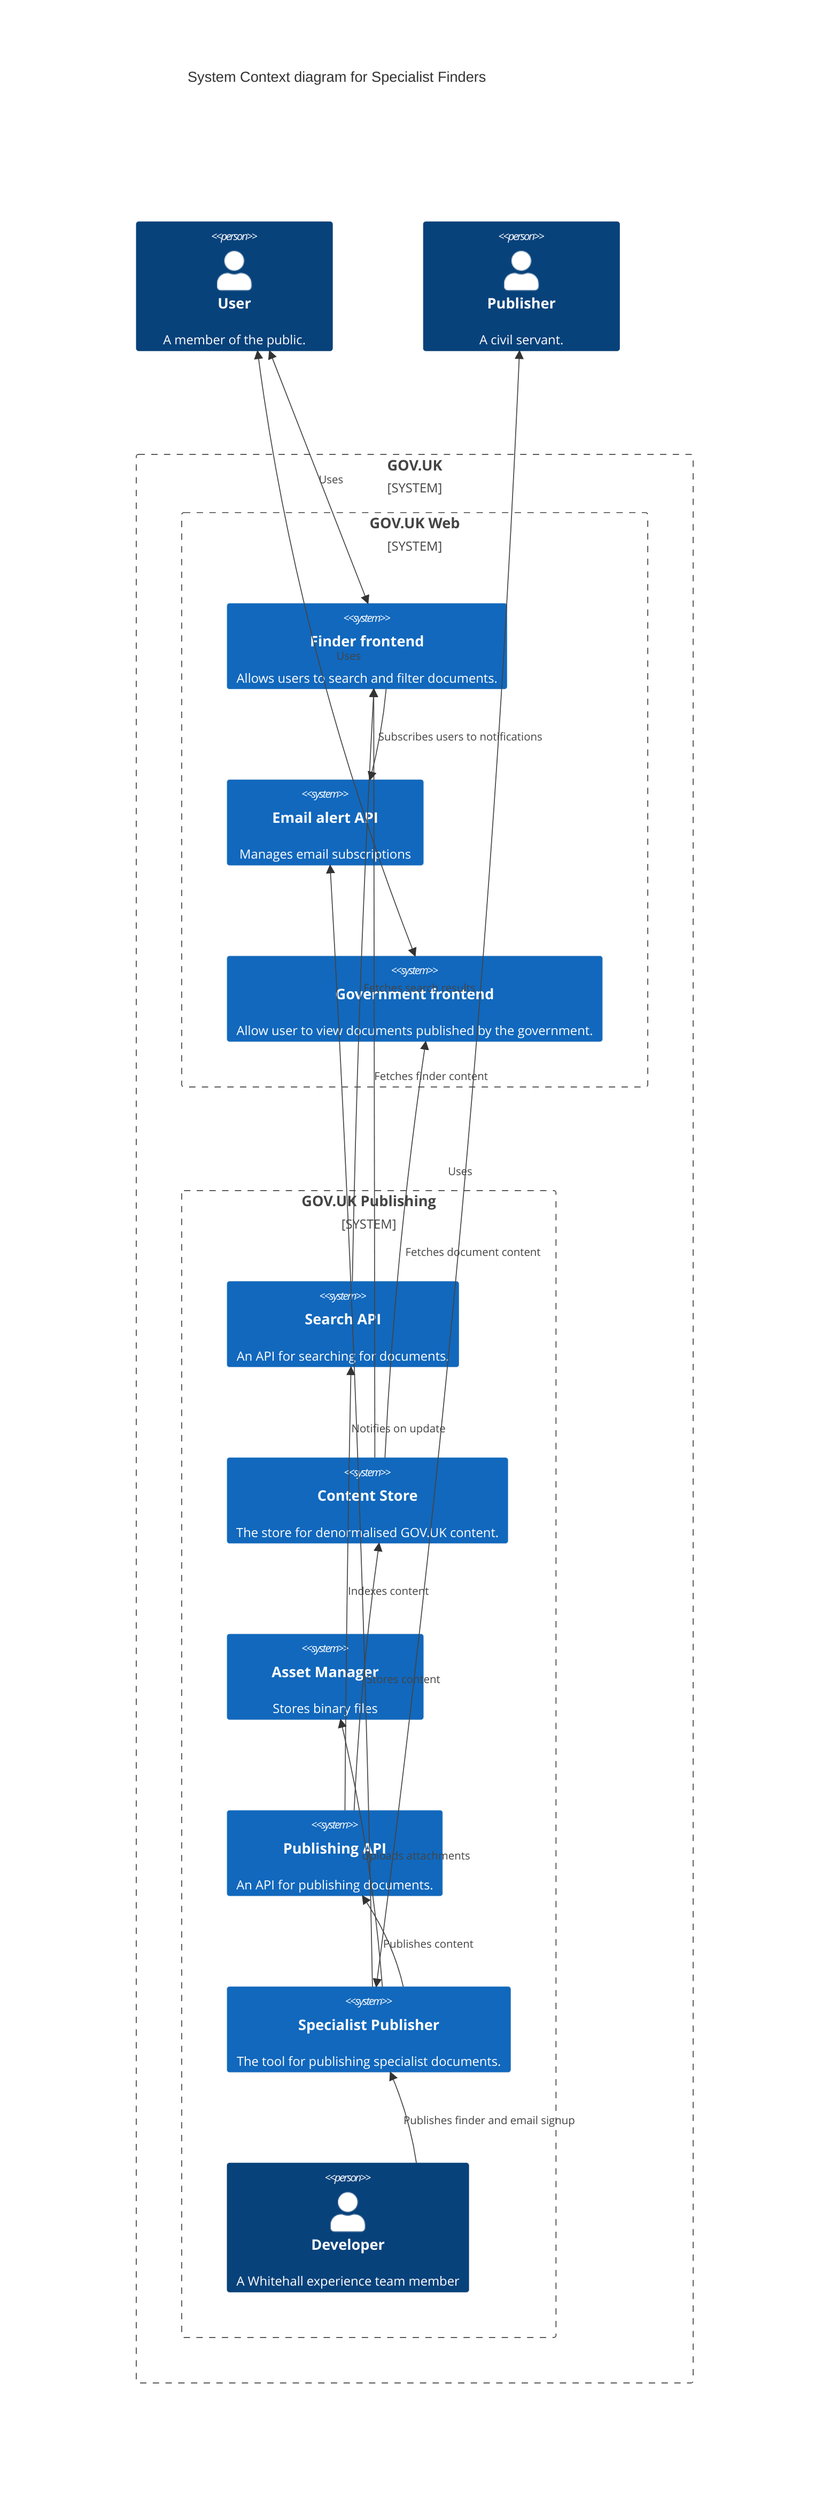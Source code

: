 C4Context
    title System Context diagram for Specialist Finders
    Person(user, "User", "A member of the public.")
    Person(publisher, "Publisher", "A civil servant.")
    System_Boundary(b0, "GOV.UK") {
        System_Boundary(b1, "GOV.UK Web") {
            System(finder_frontend, "Finder frontend", "Allows users to search and filter documents.")
            System(email_alert_api, "Email alert API", "Manages email subscriptions")
            System(government_frontend, "Government frontend", "Allow user to view documents published by the government.")
        }
        System_Boundary(b2, "GOV.UK Publishing") {
            System(search_api, "Search API", "An API for searching for documents.")
            System(content_store, "Content Store", "The store for denormalised GOV.UK content.")
            System(asset_manager, "Asset Manager", "Stores binary files")
            System(publishing_api, "Publishing API", "An API for publishing documents.")
            System(specialist_publisher, "Specialist Publisher", "The tool for publishing specialist documents.")
            Person(developer, "Developer", "A Whitehall experience team member")
        }

    }

    BiRel(user, finder_frontend, "Uses")
    BiRel(user, government_frontend, "Uses")
    Rel(search_api, finder_frontend, "Fetches search results")
    Rel(content_store, government_frontend, "Fetches document content")
    Rel(content_store, finder_frontend, "Fetches finder content")
    Rel(publishing_api, search_api, "Indexes content")
    Rel(publishing_api, content_store, "Stores content")
    Rel(specialist_publisher, publishing_api, "Publishes content")
    Rel(specialist_publisher, asset_manager, "Uploads attachments")
    Rel(finder_frontend, email_alert_api, "Subscribes users to notifications")
    Rel(specialist_publisher, email_alert_api, "Notifies on update")
    Rel(developer, specialist_publisher, "Publishes finder and email signup")
    BiRel(publisher, specialist_publisher, "Uses")

    UpdateLayoutConfig($c4ShapeInRow="3", $c4BoundaryInRow="1")
